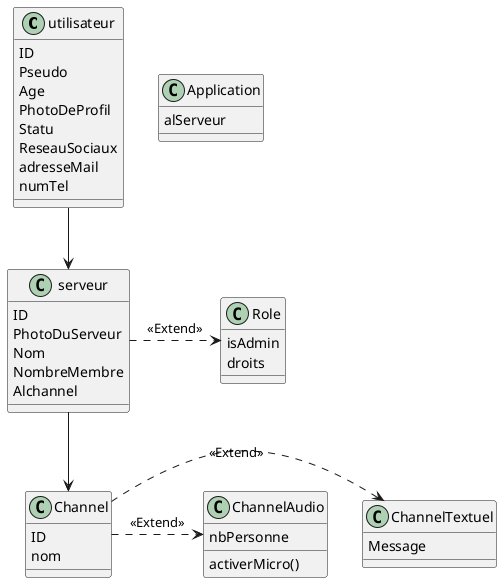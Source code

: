 @startuml

class utilisateur {
  ID
  Pseudo 
  Age 
  PhotoDeProfil
  Statu
  ReseauSociaux
  adresseMail
  numTel
}

class serveur {
  ID
  PhotoDuServeur
  Nom
  NombreMembre
  Alchannel 
}

class Role {
  isAdmin
  droits
}

class Channel {
  ID
  nom
}

class ChannelAudio{
  nbPersonne
  activerMicro()
}

class ChannelTextuel{
  Message
}

class Application {
 alServeur
}

utilisateur --> serveur
serveur .> Role : <<Extend>>
serveur --> Channel
Channel .> ChannelTextuel : <<Extend>>
Channel .> ChannelAudio : <<Extend>>

@enduml
